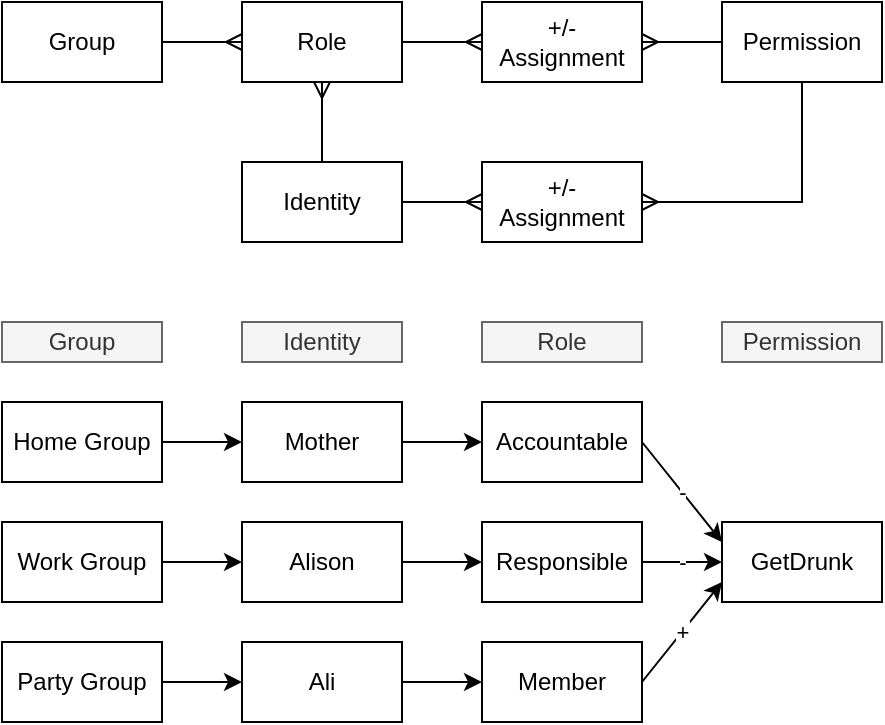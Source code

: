 <mxfile version="17.5.0" type="google" pages="3"><diagram id="pKtyDeUFIglGNabuJD5m" name="Group, Role, Permission"><mxGraphModel grid="1" page="1" gridSize="10" guides="1" tooltips="1" connect="1" arrows="1" fold="1" pageScale="1" pageWidth="827" pageHeight="1169" math="0" shadow="0"><root><mxCell id="xwIx2ZWO2oVaYRomBCWo-0"/><mxCell id="xwIx2ZWO2oVaYRomBCWo-1" parent="xwIx2ZWO2oVaYRomBCWo-0"/><mxCell id="xwIx2ZWO2oVaYRomBCWo-2" value="+/- Assignment" style="rounded=0;whiteSpace=wrap;html=1;" vertex="1" parent="xwIx2ZWO2oVaYRomBCWo-1"><mxGeometry x="280" y="200" width="80" height="40" as="geometry"/></mxCell><mxCell id="xwIx2ZWO2oVaYRomBCWo-4" style="edgeStyle=none;rounded=0;orthogonalLoop=1;jettySize=auto;html=1;entryX=0;entryY=0.5;entryDx=0;entryDy=0;endArrow=ERmany;endFill=0;" edge="1" parent="xwIx2ZWO2oVaYRomBCWo-1" source="xwIx2ZWO2oVaYRomBCWo-3" target="xwIx2ZWO2oVaYRomBCWo-2"><mxGeometry relative="1" as="geometry"/></mxCell><mxCell id="xwIx2ZWO2oVaYRomBCWo-7" style="edgeStyle=none;rounded=0;orthogonalLoop=1;jettySize=auto;html=1;entryX=0.5;entryY=1;entryDx=0;entryDy=0;endArrow=ERmany;endFill=0;" edge="1" parent="xwIx2ZWO2oVaYRomBCWo-1" source="xwIx2ZWO2oVaYRomBCWo-3" target="xwIx2ZWO2oVaYRomBCWo-5"><mxGeometry relative="1" as="geometry"/></mxCell><mxCell id="xwIx2ZWO2oVaYRomBCWo-3" value="Identity" style="rounded=0;whiteSpace=wrap;html=1;" vertex="1" parent="xwIx2ZWO2oVaYRomBCWo-1"><mxGeometry x="160" y="200" width="80" height="40" as="geometry"/></mxCell><mxCell id="xwIx2ZWO2oVaYRomBCWo-11" style="edgeStyle=none;rounded=0;orthogonalLoop=1;jettySize=auto;html=1;entryX=0;entryY=0.5;entryDx=0;entryDy=0;endArrow=ERmany;endFill=0;" edge="1" parent="xwIx2ZWO2oVaYRomBCWo-1" source="xwIx2ZWO2oVaYRomBCWo-5" target="xwIx2ZWO2oVaYRomBCWo-10"><mxGeometry relative="1" as="geometry"/></mxCell><mxCell id="xwIx2ZWO2oVaYRomBCWo-5" value="Role" style="rounded=0;whiteSpace=wrap;html=1;" vertex="1" parent="xwIx2ZWO2oVaYRomBCWo-1"><mxGeometry x="160" y="120" width="80" height="40" as="geometry"/></mxCell><mxCell id="xwIx2ZWO2oVaYRomBCWo-8" style="edgeStyle=none;rounded=0;orthogonalLoop=1;jettySize=auto;html=1;entryX=0;entryY=0.5;entryDx=0;entryDy=0;endArrow=ERmany;endFill=0;" edge="1" parent="xwIx2ZWO2oVaYRomBCWo-1" source="xwIx2ZWO2oVaYRomBCWo-6" target="xwIx2ZWO2oVaYRomBCWo-5"><mxGeometry relative="1" as="geometry"/></mxCell><mxCell id="xwIx2ZWO2oVaYRomBCWo-6" value="Group" style="rounded=0;whiteSpace=wrap;html=1;" vertex="1" parent="xwIx2ZWO2oVaYRomBCWo-1"><mxGeometry x="40" y="120" width="80" height="40" as="geometry"/></mxCell><mxCell id="xwIx2ZWO2oVaYRomBCWo-12" style="edgeStyle=none;rounded=0;orthogonalLoop=1;jettySize=auto;html=1;entryX=1;entryY=0.5;entryDx=0;entryDy=0;endArrow=ERmany;endFill=0;" edge="1" parent="xwIx2ZWO2oVaYRomBCWo-1" source="xwIx2ZWO2oVaYRomBCWo-9" target="xwIx2ZWO2oVaYRomBCWo-10"><mxGeometry relative="1" as="geometry"/></mxCell><mxCell id="xwIx2ZWO2oVaYRomBCWo-13" style="edgeStyle=none;rounded=0;orthogonalLoop=1;jettySize=auto;html=1;entryX=1;entryY=0.5;entryDx=0;entryDy=0;endArrow=ERmany;endFill=0;" edge="1" parent="xwIx2ZWO2oVaYRomBCWo-1" source="xwIx2ZWO2oVaYRomBCWo-9" target="xwIx2ZWO2oVaYRomBCWo-2"><mxGeometry relative="1" as="geometry"><Array as="points"><mxPoint x="440" y="220"/></Array></mxGeometry></mxCell><mxCell id="xwIx2ZWO2oVaYRomBCWo-9" value="Permission" style="rounded=0;whiteSpace=wrap;html=1;" vertex="1" parent="xwIx2ZWO2oVaYRomBCWo-1"><mxGeometry x="400" y="120" width="80" height="40" as="geometry"/></mxCell><mxCell id="xwIx2ZWO2oVaYRomBCWo-10" value="+/-&lt;br&gt;Assignment" style="rounded=0;whiteSpace=wrap;html=1;" vertex="1" parent="xwIx2ZWO2oVaYRomBCWo-1"><mxGeometry x="280" y="120" width="80" height="40" as="geometry"/></mxCell><mxCell id="xwIx2ZWO2oVaYRomBCWo-26" style="edgeStyle=none;rounded=0;orthogonalLoop=1;jettySize=auto;html=1;entryX=0;entryY=0.5;entryDx=0;entryDy=0;endArrow=classic;endFill=1;" edge="1" parent="xwIx2ZWO2oVaYRomBCWo-1" source="xwIx2ZWO2oVaYRomBCWo-14" target="xwIx2ZWO2oVaYRomBCWo-15"><mxGeometry relative="1" as="geometry"/></mxCell><mxCell id="xwIx2ZWO2oVaYRomBCWo-14" value="Home Group" style="rounded=0;whiteSpace=wrap;html=1;" vertex="1" parent="xwIx2ZWO2oVaYRomBCWo-1"><mxGeometry x="40" y="320" width="80" height="40" as="geometry"/></mxCell><mxCell id="xwIx2ZWO2oVaYRomBCWo-25" style="edgeStyle=none;rounded=0;orthogonalLoop=1;jettySize=auto;html=1;entryX=0;entryY=0.5;entryDx=0;entryDy=0;endArrow=classic;endFill=1;" edge="1" parent="xwIx2ZWO2oVaYRomBCWo-1" source="xwIx2ZWO2oVaYRomBCWo-15" target="xwIx2ZWO2oVaYRomBCWo-20"><mxGeometry relative="1" as="geometry"/></mxCell><mxCell id="xwIx2ZWO2oVaYRomBCWo-15" value="Mother" style="rounded=0;whiteSpace=wrap;html=1;" vertex="1" parent="xwIx2ZWO2oVaYRomBCWo-1"><mxGeometry x="160" y="320" width="80" height="40" as="geometry"/></mxCell><mxCell id="xwIx2ZWO2oVaYRomBCWo-16" value="GetDrunk" style="rounded=0;whiteSpace=wrap;html=1;" vertex="1" parent="xwIx2ZWO2oVaYRomBCWo-1"><mxGeometry x="400" y="380" width="80" height="40" as="geometry"/></mxCell><mxCell id="xwIx2ZWO2oVaYRomBCWo-24" style="edgeStyle=none;rounded=0;orthogonalLoop=1;jettySize=auto;html=1;entryX=0;entryY=0.5;entryDx=0;entryDy=0;endArrow=classic;endFill=1;" edge="1" parent="xwIx2ZWO2oVaYRomBCWo-1" source="xwIx2ZWO2oVaYRomBCWo-17" target="xwIx2ZWO2oVaYRomBCWo-21"><mxGeometry relative="1" as="geometry"/></mxCell><mxCell id="xwIx2ZWO2oVaYRomBCWo-17" value="Ali" style="rounded=0;whiteSpace=wrap;html=1;" vertex="1" parent="xwIx2ZWO2oVaYRomBCWo-1"><mxGeometry x="160" y="440" width="80" height="40" as="geometry"/></mxCell><mxCell id="xwIx2ZWO2oVaYRomBCWo-27" style="edgeStyle=none;rounded=0;orthogonalLoop=1;jettySize=auto;html=1;entryX=0;entryY=0.5;entryDx=0;entryDy=0;endArrow=classic;endFill=1;" edge="1" parent="xwIx2ZWO2oVaYRomBCWo-1" source="xwIx2ZWO2oVaYRomBCWo-18" target="xwIx2ZWO2oVaYRomBCWo-17"><mxGeometry relative="1" as="geometry"/></mxCell><mxCell id="xwIx2ZWO2oVaYRomBCWo-18" value="Party Group" style="rounded=0;whiteSpace=wrap;html=1;" vertex="1" parent="xwIx2ZWO2oVaYRomBCWo-1"><mxGeometry x="40" y="440" width="80" height="40" as="geometry"/></mxCell><mxCell id="xwIx2ZWO2oVaYRomBCWo-23" value="-" style="edgeStyle=none;rounded=0;orthogonalLoop=1;jettySize=auto;html=1;entryX=0;entryY=0.25;entryDx=0;entryDy=0;endArrow=classic;endFill=1;exitX=1;exitY=0.5;exitDx=0;exitDy=0;" edge="1" parent="xwIx2ZWO2oVaYRomBCWo-1" source="xwIx2ZWO2oVaYRomBCWo-20" target="xwIx2ZWO2oVaYRomBCWo-16"><mxGeometry relative="1" as="geometry"/></mxCell><mxCell id="xwIx2ZWO2oVaYRomBCWo-20" value="Accountable" style="rounded=0;whiteSpace=wrap;html=1;" vertex="1" parent="xwIx2ZWO2oVaYRomBCWo-1"><mxGeometry x="280" y="320" width="80" height="40" as="geometry"/></mxCell><mxCell id="xwIx2ZWO2oVaYRomBCWo-22" value="+" style="edgeStyle=none;rounded=0;orthogonalLoop=1;jettySize=auto;html=1;endArrow=classic;endFill=1;exitX=1;exitY=0.5;exitDx=0;exitDy=0;" edge="1" parent="xwIx2ZWO2oVaYRomBCWo-1" source="xwIx2ZWO2oVaYRomBCWo-21"><mxGeometry relative="1" as="geometry"><mxPoint x="400" y="410" as="targetPoint"/></mxGeometry></mxCell><mxCell id="xwIx2ZWO2oVaYRomBCWo-21" value="Member" style="rounded=0;whiteSpace=wrap;html=1;" vertex="1" parent="xwIx2ZWO2oVaYRomBCWo-1"><mxGeometry x="280" y="440" width="80" height="40" as="geometry"/></mxCell><mxCell id="xwIx2ZWO2oVaYRomBCWo-28" style="edgeStyle=none;rounded=0;orthogonalLoop=1;jettySize=auto;html=1;entryX=0;entryY=0.5;entryDx=0;entryDy=0;endArrow=classic;endFill=1;" edge="1" parent="xwIx2ZWO2oVaYRomBCWo-1" source="xwIx2ZWO2oVaYRomBCWo-29" target="xwIx2ZWO2oVaYRomBCWo-32"><mxGeometry relative="1" as="geometry"/></mxCell><mxCell id="xwIx2ZWO2oVaYRomBCWo-29" value="Alison" style="rounded=0;whiteSpace=wrap;html=1;" vertex="1" parent="xwIx2ZWO2oVaYRomBCWo-1"><mxGeometry x="160" y="380" width="80" height="40" as="geometry"/></mxCell><mxCell id="xwIx2ZWO2oVaYRomBCWo-30" style="edgeStyle=none;rounded=0;orthogonalLoop=1;jettySize=auto;html=1;entryX=0;entryY=0.5;entryDx=0;entryDy=0;endArrow=classic;endFill=1;" edge="1" parent="xwIx2ZWO2oVaYRomBCWo-1" source="xwIx2ZWO2oVaYRomBCWo-31" target="xwIx2ZWO2oVaYRomBCWo-29"><mxGeometry relative="1" as="geometry"/></mxCell><mxCell id="xwIx2ZWO2oVaYRomBCWo-31" value="Work Group" style="rounded=0;whiteSpace=wrap;html=1;" vertex="1" parent="xwIx2ZWO2oVaYRomBCWo-1"><mxGeometry x="40" y="380" width="80" height="40" as="geometry"/></mxCell><mxCell id="xwIx2ZWO2oVaYRomBCWo-33" value="-" style="edgeStyle=none;rounded=0;orthogonalLoop=1;jettySize=auto;html=1;entryX=0;entryY=0.5;entryDx=0;entryDy=0;endArrow=classic;endFill=1;" edge="1" parent="xwIx2ZWO2oVaYRomBCWo-1" source="xwIx2ZWO2oVaYRomBCWo-32" target="xwIx2ZWO2oVaYRomBCWo-16"><mxGeometry relative="1" as="geometry"/></mxCell><mxCell id="xwIx2ZWO2oVaYRomBCWo-32" value="Responsible" style="rounded=0;whiteSpace=wrap;html=1;" vertex="1" parent="xwIx2ZWO2oVaYRomBCWo-1"><mxGeometry x="280" y="380" width="80" height="40" as="geometry"/></mxCell><mxCell id="xwIx2ZWO2oVaYRomBCWo-34" value="Group" style="rounded=0;whiteSpace=wrap;html=1;fillColor=#f5f5f5;strokeColor=#666666;fontColor=#333333;" vertex="1" parent="xwIx2ZWO2oVaYRomBCWo-1"><mxGeometry x="40" y="280" width="80" height="20" as="geometry"/></mxCell><mxCell id="xwIx2ZWO2oVaYRomBCWo-35" value="Identity" style="rounded=0;whiteSpace=wrap;html=1;fillColor=#f5f5f5;strokeColor=#666666;fontColor=#333333;" vertex="1" parent="xwIx2ZWO2oVaYRomBCWo-1"><mxGeometry x="160" y="280" width="80" height="20" as="geometry"/></mxCell><mxCell id="xwIx2ZWO2oVaYRomBCWo-36" value="Role" style="rounded=0;whiteSpace=wrap;html=1;fillColor=#f5f5f5;strokeColor=#666666;fontColor=#333333;" vertex="1" parent="xwIx2ZWO2oVaYRomBCWo-1"><mxGeometry x="280" y="280" width="80" height="20" as="geometry"/></mxCell><mxCell id="xwIx2ZWO2oVaYRomBCWo-37" value="Permission" style="rounded=0;whiteSpace=wrap;html=1;fillColor=#f5f5f5;strokeColor=#666666;fontColor=#333333;" vertex="1" parent="xwIx2ZWO2oVaYRomBCWo-1"><mxGeometry x="400" y="280" width="80" height="20" as="geometry"/></mxCell></root></mxGraphModel></diagram><diagram id="s05oQXYjr9zHm2fBe-g3" name="Page-3"><mxGraphModel dx="1388" dy="534" grid="1" gridSize="10" guides="1" tooltips="1" connect="1" arrows="1" fold="1" page="1" pageScale="1" pageWidth="827" pageHeight="1169" math="0" shadow="0"><root><mxCell id="1PPQSaEuuf47HcLvV_24-0"/><mxCell id="1PPQSaEuuf47HcLvV_24-1" parent="1PPQSaEuuf47HcLvV_24-0"/><mxCell id="1PPQSaEuuf47HcLvV_24-4" style="edgeStyle=none;rounded=0;orthogonalLoop=1;jettySize=auto;html=1;entryX=0;entryY=0.5;entryDx=0;entryDy=0;endArrow=ERmany;endFill=0;exitX=1;exitY=0.5;exitDx=0;exitDy=0;" edge="1" parent="1PPQSaEuuf47HcLvV_24-1" source="1PPQSaEuuf47HcLvV_24-2" target="1PPQSaEuuf47HcLvV_24-3"><mxGeometry relative="1" as="geometry"/></mxCell><mxCell id="1PPQSaEuuf47HcLvV_24-9" style="edgeStyle=none;rounded=0;orthogonalLoop=1;jettySize=auto;html=1;entryX=1;entryY=0.5;entryDx=0;entryDy=0;endArrow=ERmany;endFill=0;" edge="1" parent="1PPQSaEuuf47HcLvV_24-1" source="1PPQSaEuuf47HcLvV_24-2" target="1PPQSaEuuf47HcLvV_24-7"><mxGeometry relative="1" as="geometry"/></mxCell><mxCell id="1PPQSaEuuf47HcLvV_24-2" value="Resource" style="rounded=0;whiteSpace=wrap;html=1;" vertex="1" parent="1PPQSaEuuf47HcLvV_24-1"><mxGeometry x="360" y="160" width="80" height="40" as="geometry"/></mxCell><mxCell id="1PPQSaEuuf47HcLvV_24-3" value="Path" style="rounded=0;whiteSpace=wrap;html=1;" vertex="1" parent="1PPQSaEuuf47HcLvV_24-1"><mxGeometry x="480" y="160" width="80" height="40" as="geometry"/></mxCell><mxCell id="1PPQSaEuuf47HcLvV_24-10" style="edgeStyle=none;rounded=0;orthogonalLoop=1;jettySize=auto;html=1;entryX=0.5;entryY=1;entryDx=0;entryDy=0;endArrow=ERmany;endFill=0;" edge="1" parent="1PPQSaEuuf47HcLvV_24-1" source="1PPQSaEuuf47HcLvV_24-5" target="1PPQSaEuuf47HcLvV_24-2"><mxGeometry relative="1" as="geometry"/></mxCell><mxCell id="1PPQSaEuuf47HcLvV_24-5" value="Tags" style="rounded=0;whiteSpace=wrap;html=1;" vertex="1" parent="1PPQSaEuuf47HcLvV_24-1"><mxGeometry x="360" y="240" width="80" height="40" as="geometry"/></mxCell><mxCell id="1PPQSaEuuf47HcLvV_24-8" style="edgeStyle=none;rounded=0;orthogonalLoop=1;jettySize=auto;html=1;entryX=0;entryY=0.5;entryDx=0;entryDy=0;endArrow=ERmany;endFill=0;exitX=1;exitY=0.5;exitDx=0;exitDy=0;" edge="1" parent="1PPQSaEuuf47HcLvV_24-1" source="1PPQSaEuuf47HcLvV_24-6" target="1PPQSaEuuf47HcLvV_24-7"><mxGeometry relative="1" as="geometry"/></mxCell><mxCell id="1PPQSaEuuf47HcLvV_24-6" value="Collection" style="rounded=0;whiteSpace=wrap;html=1;" vertex="1" parent="1PPQSaEuuf47HcLvV_24-1"><mxGeometry x="120" y="160" width="80" height="40" as="geometry"/></mxCell><mxCell id="1PPQSaEuuf47HcLvV_24-7" value="Membership" style="rounded=0;whiteSpace=wrap;html=1;" vertex="1" parent="1PPQSaEuuf47HcLvV_24-1"><mxGeometry x="240" y="160" width="80" height="40" as="geometry"/></mxCell></root></mxGraphModel></diagram><diagram id="i1CshDZ4wHHr0oKXHkXZ" name="Page-4"><mxGraphModel dx="793" dy="305" grid="1" gridSize="10" guides="1" tooltips="1" connect="1" arrows="1" fold="1" page="1" pageScale="1" pageWidth="827" pageHeight="1169" math="0" shadow="0"><root><mxCell id="_2U_I2YEsahBAb22hYMK-0"/><mxCell id="_2U_I2YEsahBAb22hYMK-1" parent="_2U_I2YEsahBAb22hYMK-0"/><mxCell id="_2U_I2YEsahBAb22hYMK-5" style="edgeStyle=none;rounded=0;orthogonalLoop=1;jettySize=auto;html=1;entryX=0;entryY=0.5;entryDx=0;entryDy=0;endArrow=ERmany;endFill=0;exitX=1;exitY=0.25;exitDx=0;exitDy=0;" edge="1" parent="_2U_I2YEsahBAb22hYMK-1" source="_2U_I2YEsahBAb22hYMK-2" target="_2U_I2YEsahBAb22hYMK-3"><mxGeometry relative="1" as="geometry"/></mxCell><mxCell id="_2U_I2YEsahBAb22hYMK-9" style="edgeStyle=none;rounded=0;orthogonalLoop=1;jettySize=auto;html=1;entryX=0;entryY=0.5;entryDx=0;entryDy=0;endArrow=ERmany;endFill=0;exitX=1;exitY=0.75;exitDx=0;exitDy=0;" edge="1" parent="_2U_I2YEsahBAb22hYMK-1" source="_2U_I2YEsahBAb22hYMK-2" target="_2U_I2YEsahBAb22hYMK-7"><mxGeometry relative="1" as="geometry"/></mxCell><mxCell id="_2U_I2YEsahBAb22hYMK-10" style="edgeStyle=none;rounded=0;orthogonalLoop=1;jettySize=auto;html=1;entryX=0;entryY=0.5;entryDx=0;entryDy=0;endArrow=ERmany;endFill=0;exitX=1;exitY=0.5;exitDx=0;exitDy=0;" edge="1" parent="_2U_I2YEsahBAb22hYMK-1" source="_2U_I2YEsahBAb22hYMK-2" target="_2U_I2YEsahBAb22hYMK-4"><mxGeometry relative="1" as="geometry"/></mxCell><mxCell id="_2U_I2YEsahBAb22hYMK-2" value="(x)" style="rounded=0;whiteSpace=wrap;html=1;" vertex="1" parent="_2U_I2YEsahBAb22hYMK-1"><mxGeometry x="120" y="160" width="80" height="40" as="geometry"/></mxCell><mxCell id="_2U_I2YEsahBAb22hYMK-3" value="/item/123aef13" style="rounded=0;whiteSpace=wrap;html=1;" vertex="1" parent="_2U_I2YEsahBAb22hYMK-1"><mxGeometry x="240" y="100" width="120" height="40" as="geometry"/></mxCell><mxCell id="_2U_I2YEsahBAb22hYMK-4" value="/courses/1-23" style="rounded=0;whiteSpace=wrap;html=1;" vertex="1" parent="_2U_I2YEsahBAb22hYMK-1"><mxGeometry x="240" y="160" width="120" height="40" as="geometry"/></mxCell><mxCell id="_2U_I2YEsahBAb22hYMK-7" value="/courses/english/23" style="rounded=0;whiteSpace=wrap;html=1;" vertex="1" parent="_2U_I2YEsahBAb22hYMK-1"><mxGeometry x="240" y="220" width="120" height="40" as="geometry"/></mxCell><mxCell id="_2U_I2YEsahBAb22hYMK-19" style="edgeStyle=none;rounded=0;orthogonalLoop=1;jettySize=auto;html=1;entryX=0;entryY=0.5;entryDx=0;entryDy=0;endArrow=ERmany;endFill=0;" edge="1" parent="_2U_I2YEsahBAb22hYMK-1" source="_2U_I2YEsahBAb22hYMK-11" target="_2U_I2YEsahBAb22hYMK-2"><mxGeometry relative="1" as="geometry"/></mxCell><mxCell id="_2U_I2YEsahBAb22hYMK-11" value="Personal Stash&lt;br&gt;(to read later)" style="rounded=0;whiteSpace=wrap;html=1;" vertex="1" parent="_2U_I2YEsahBAb22hYMK-1"><mxGeometry y="100" width="80" height="40" as="geometry"/></mxCell><mxCell id="_2U_I2YEsahBAb22hYMK-18" style="edgeStyle=none;rounded=0;orthogonalLoop=1;jettySize=auto;html=1;entryX=0;entryY=0.5;entryDx=0;entryDy=0;endArrow=ERmany;endFill=0;" edge="1" parent="_2U_I2YEsahBAb22hYMK-1" source="_2U_I2YEsahBAb22hYMK-12" target="_2U_I2YEsahBAb22hYMK-2"><mxGeometry relative="1" as="geometry"/></mxCell><mxCell id="_2U_I2YEsahBAb22hYMK-12" value="Group Stash&lt;br&gt;(resources we manage)" style="rounded=0;whiteSpace=wrap;html=1;" vertex="1" parent="_2U_I2YEsahBAb22hYMK-1"><mxGeometry y="160" width="80" height="40" as="geometry"/></mxCell><mxCell id="_2U_I2YEsahBAb22hYMK-17" style="edgeStyle=none;rounded=0;orthogonalLoop=1;jettySize=auto;html=1;entryX=0;entryY=0.5;entryDx=0;entryDy=0;endArrow=ERmany;endFill=0;" edge="1" parent="_2U_I2YEsahBAb22hYMK-1" source="_2U_I2YEsahBAb22hYMK-13" target="_2U_I2YEsahBAb22hYMK-2"><mxGeometry relative="1" as="geometry"/></mxCell><mxCell id="_2U_I2YEsahBAb22hYMK-13" value="English" style="rounded=0;whiteSpace=wrap;html=1;" vertex="1" parent="_2U_I2YEsahBAb22hYMK-1"><mxGeometry y="220" width="80" height="40" as="geometry"/></mxCell><mxCell id="_2U_I2YEsahBAb22hYMK-16" style="edgeStyle=none;rounded=0;orthogonalLoop=1;jettySize=auto;html=1;entryX=0;entryY=0.5;entryDx=0;entryDy=0;endArrow=ERmany;endFill=0;" edge="1" parent="_2U_I2YEsahBAb22hYMK-1" source="_2U_I2YEsahBAb22hYMK-14" target="_2U_I2YEsahBAb22hYMK-2"><mxGeometry relative="1" as="geometry"/></mxCell><mxCell id="_2U_I2YEsahBAb22hYMK-14" value="Tertiary Preparation" style="rounded=0;whiteSpace=wrap;html=1;" vertex="1" parent="_2U_I2YEsahBAb22hYMK-1"><mxGeometry y="280" width="80" height="40" as="geometry"/></mxCell></root></mxGraphModel></diagram></mxfile>